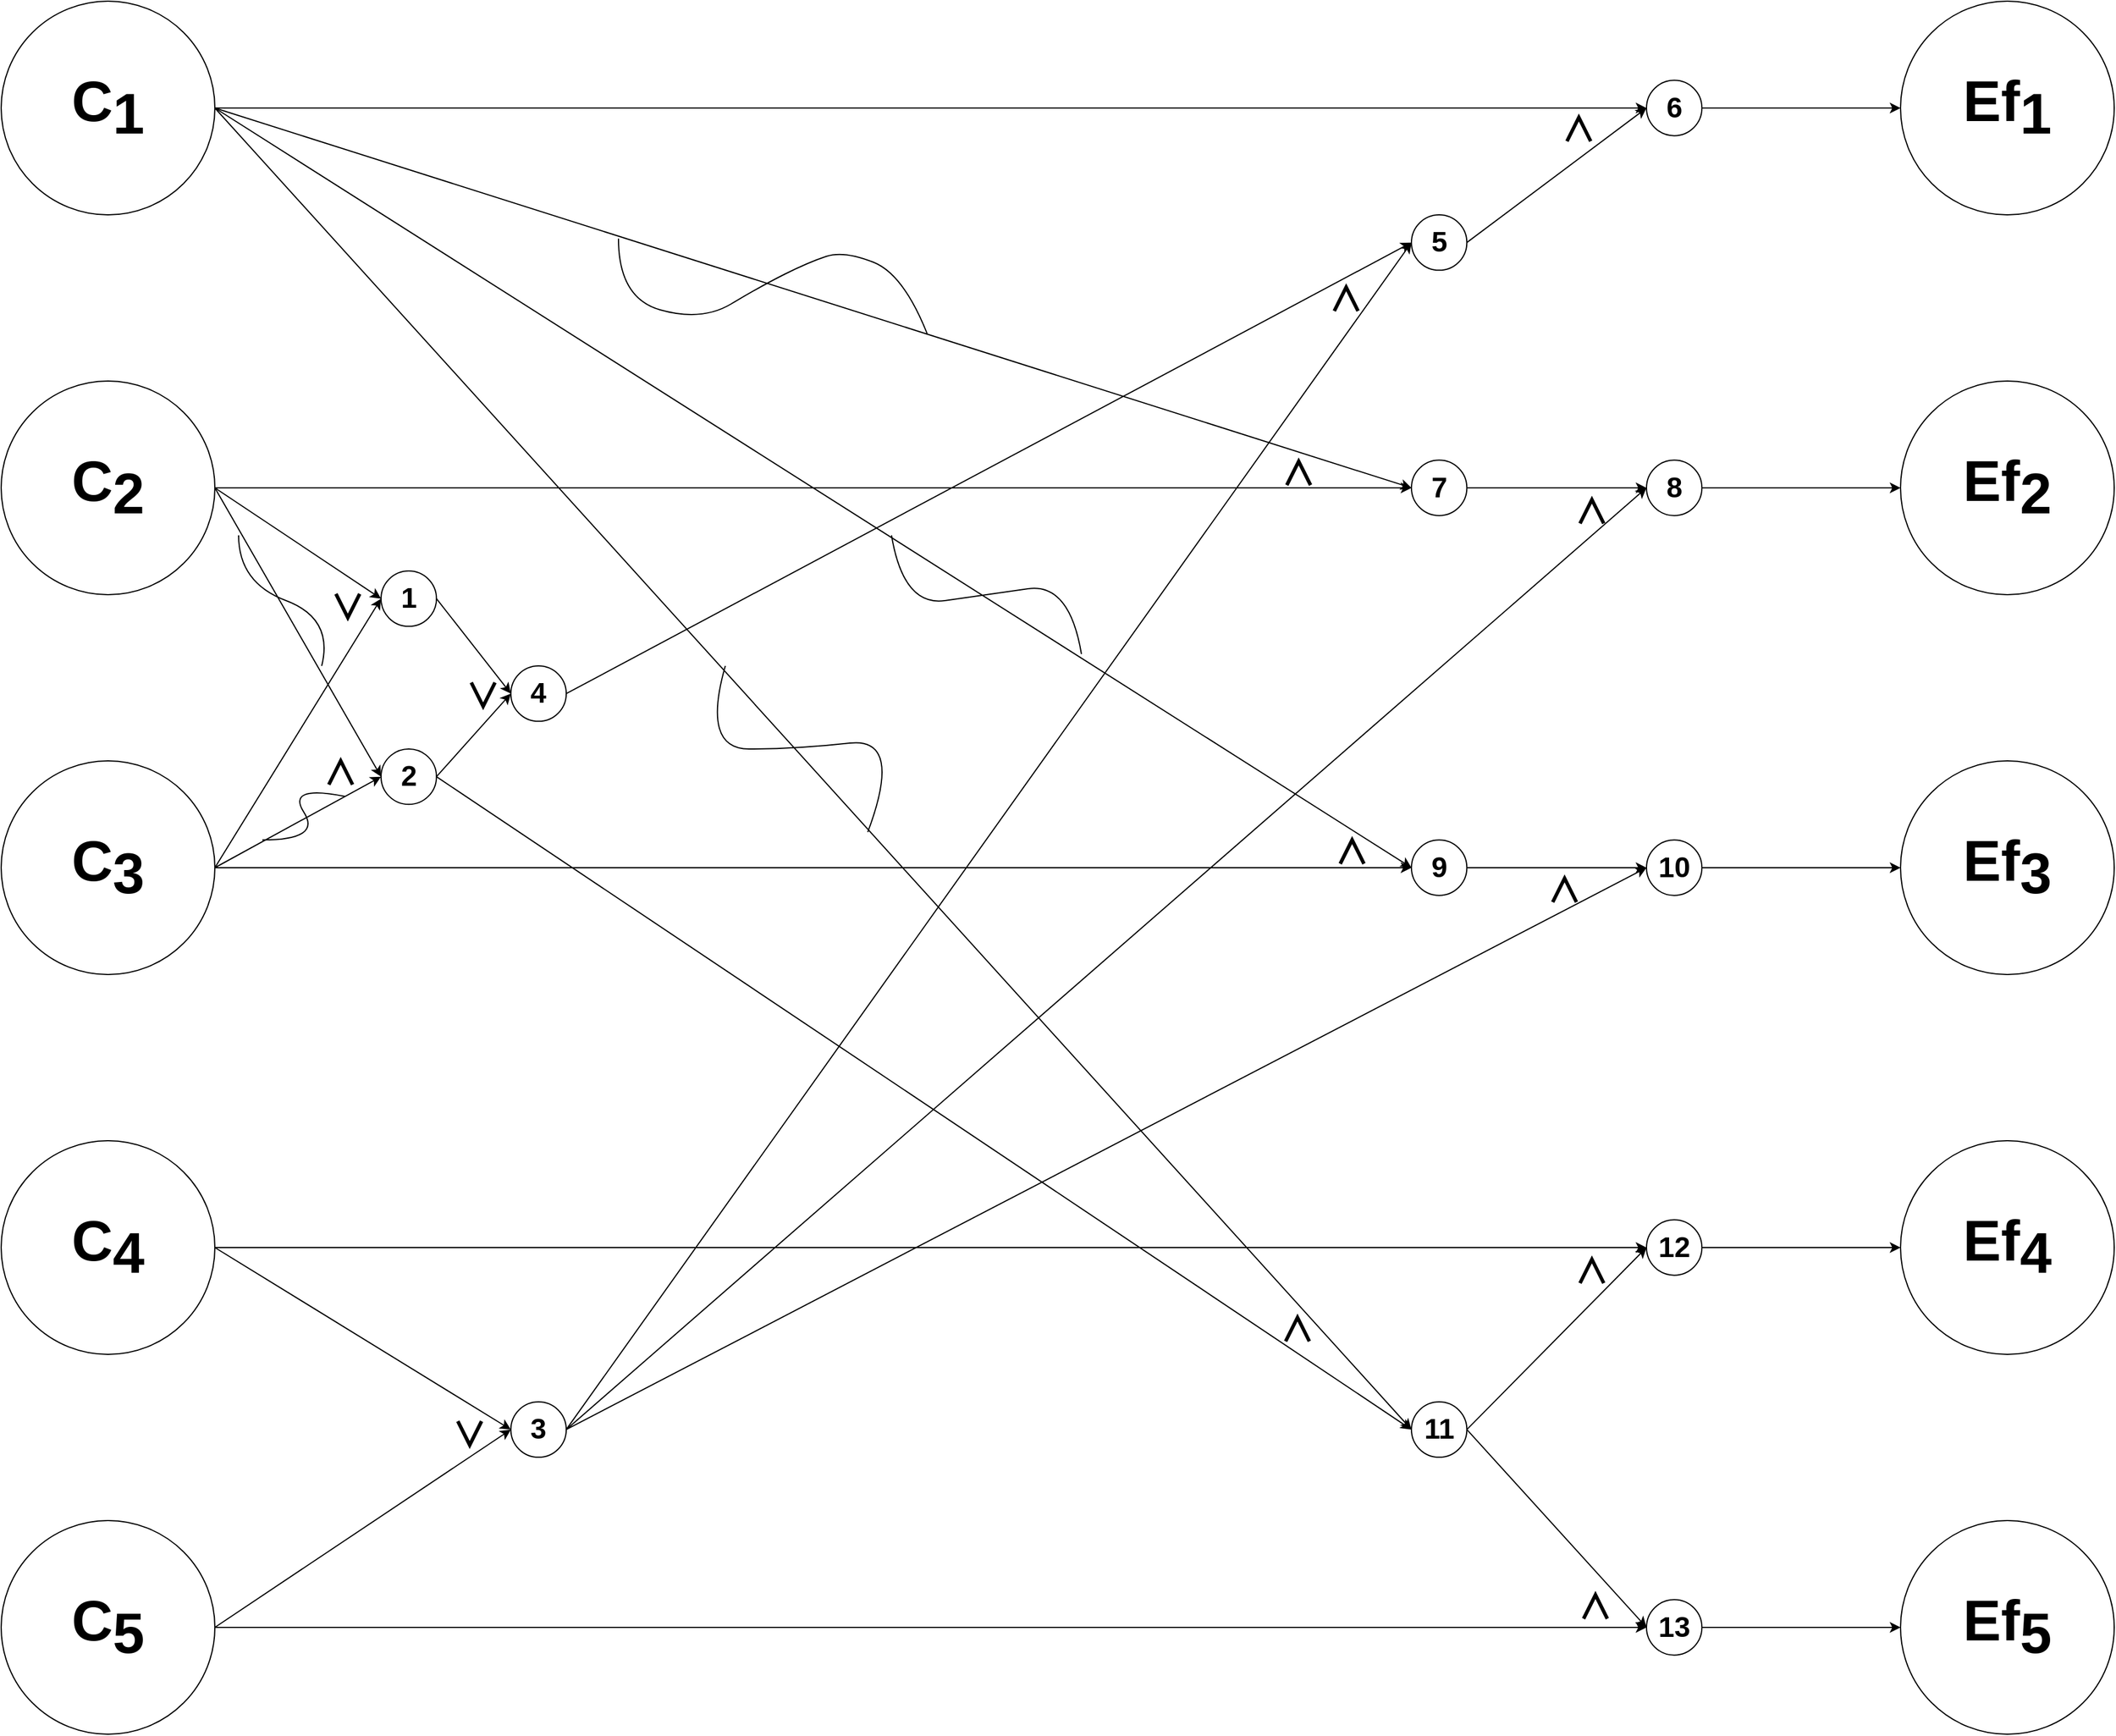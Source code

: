 <mxfile version="21.1.4" type="github">
  <diagram name="Page-1" id="jQ6avOq8bcfftY_1XTqM">
    <mxGraphModel dx="4780" dy="2357" grid="1" gridSize="10" guides="1" tooltips="1" connect="1" arrows="1" fold="1" page="1" pageScale="1" pageWidth="3300" pageHeight="4681" math="0" shadow="0">
      <root>
        <mxCell id="0" />
        <mxCell id="1" parent="0" />
        <mxCell id="w0b9A90PeGMEw6P4ulrS-1" value="&lt;b style=&quot;font-size: 48px;&quot;&gt;C&lt;sub style=&quot;font-size: 48px;&quot;&gt;1&lt;/sub&gt;&lt;/b&gt;" style="ellipse;whiteSpace=wrap;html=1;aspect=fixed;fontSize=48;" parent="1" vertex="1">
          <mxGeometry x="880" y="160" width="180.0" height="180.0" as="geometry" />
        </mxCell>
        <mxCell id="w0b9A90PeGMEw6P4ulrS-2" value="&lt;b style=&quot;font-size: 48px;&quot;&gt;C&lt;sub style=&quot;font-size: 48px;&quot;&gt;2&lt;/sub&gt;&lt;/b&gt;" style="ellipse;whiteSpace=wrap;html=1;aspect=fixed;fontSize=48;" parent="1" vertex="1">
          <mxGeometry x="880" y="480" width="180.0" height="180.0" as="geometry" />
        </mxCell>
        <mxCell id="w0b9A90PeGMEw6P4ulrS-3" value="&lt;b style=&quot;font-size: 48px;&quot;&gt;C&lt;sub style=&quot;font-size: 48px;&quot;&gt;3&lt;/sub&gt;&lt;/b&gt;" style="ellipse;whiteSpace=wrap;html=1;aspect=fixed;fontSize=48;" parent="1" vertex="1">
          <mxGeometry x="880" y="800.0" width="180.0" height="180.0" as="geometry" />
        </mxCell>
        <mxCell id="w0b9A90PeGMEw6P4ulrS-4" value="&lt;b style=&quot;font-size: 48px;&quot;&gt;C&lt;sub style=&quot;font-size: 48px;&quot;&gt;4&lt;/sub&gt;&lt;/b&gt;" style="ellipse;whiteSpace=wrap;html=1;aspect=fixed;fontSize=48;" parent="1" vertex="1">
          <mxGeometry x="880" y="1120" width="180.0" height="180.0" as="geometry" />
        </mxCell>
        <mxCell id="w0b9A90PeGMEw6P4ulrS-5" value="&lt;b style=&quot;font-size: 48px;&quot;&gt;C&lt;sub style=&quot;font-size: 48px;&quot;&gt;5&lt;/sub&gt;&lt;/b&gt;" style="ellipse;whiteSpace=wrap;html=1;aspect=fixed;fontSize=48;" parent="1" vertex="1">
          <mxGeometry x="880" y="1440" width="180.0" height="180.0" as="geometry" />
        </mxCell>
        <mxCell id="w0b9A90PeGMEw6P4ulrS-6" value="&lt;b style=&quot;font-size: 48px;&quot;&gt;Ef&lt;sub style=&quot;font-size: 48px;&quot;&gt;1&lt;/sub&gt;&lt;/b&gt;" style="ellipse;whiteSpace=wrap;html=1;aspect=fixed;fontSize=48;" parent="1" vertex="1">
          <mxGeometry x="2480.0" y="160" width="180.0" height="180.0" as="geometry" />
        </mxCell>
        <mxCell id="w0b9A90PeGMEw6P4ulrS-7" value="&lt;b style=&quot;font-size: 48px;&quot;&gt;Ef&lt;sub style=&quot;font-size: 48px;&quot;&gt;2&lt;/sub&gt;&lt;/b&gt;" style="ellipse;whiteSpace=wrap;html=1;aspect=fixed;fontSize=48;" parent="1" vertex="1">
          <mxGeometry x="2480.0" y="480" width="180.0" height="180.0" as="geometry" />
        </mxCell>
        <mxCell id="w0b9A90PeGMEw6P4ulrS-8" value="&lt;b style=&quot;font-size: 48px;&quot;&gt;Ef&lt;sub style=&quot;font-size: 48px;&quot;&gt;3&lt;/sub&gt;&lt;/b&gt;" style="ellipse;whiteSpace=wrap;html=1;aspect=fixed;fontSize=48;" parent="1" vertex="1">
          <mxGeometry x="2480.0" y="800.0" width="180.0" height="180.0" as="geometry" />
        </mxCell>
        <mxCell id="w0b9A90PeGMEw6P4ulrS-9" value="&lt;b style=&quot;font-size: 48px;&quot;&gt;Ef&lt;sub style=&quot;font-size: 48px;&quot;&gt;4&lt;/sub&gt;&lt;/b&gt;" style="ellipse;whiteSpace=wrap;html=1;aspect=fixed;fontSize=48;" parent="1" vertex="1">
          <mxGeometry x="2480.0" y="1120" width="180.0" height="180.0" as="geometry" />
        </mxCell>
        <mxCell id="w0b9A90PeGMEw6P4ulrS-10" value="&lt;b style=&quot;font-size: 48px;&quot;&gt;Ef&lt;sub style=&quot;font-size: 48px;&quot;&gt;5&lt;/sub&gt;&lt;/b&gt;" style="ellipse;whiteSpace=wrap;html=1;aspect=fixed;fontSize=48;" parent="1" vertex="1">
          <mxGeometry x="2480.0" y="1440" width="180.0" height="180.0" as="geometry" />
        </mxCell>
        <mxCell id="w0b9A90PeGMEw6P4ulrS-13" value="1" style="ellipse;whiteSpace=wrap;html=1;aspect=fixed;fontSize=24;fontStyle=1" parent="1" vertex="1">
          <mxGeometry x="1200.001" y="640.001" width="46.667" height="46.667" as="geometry" />
        </mxCell>
        <mxCell id="w0b9A90PeGMEw6P4ulrS-14" value="3" style="ellipse;whiteSpace=wrap;html=1;aspect=fixed;fontSize=24;fontStyle=1" parent="1" vertex="1">
          <mxGeometry x="1309.34" y="1340" width="46.667" height="46.667" as="geometry" />
        </mxCell>
        <mxCell id="w0b9A90PeGMEw6P4ulrS-15" value="" style="endArrow=classic;html=1;rounded=0;exitX=1;exitY=0.5;exitDx=0;exitDy=0;entryX=0;entryY=0.5;entryDx=0;entryDy=0;" parent="1" source="w0b9A90PeGMEw6P4ulrS-2" target="w0b9A90PeGMEw6P4ulrS-13" edge="1">
          <mxGeometry width="50" height="50" relative="1" as="geometry">
            <mxPoint x="2062.5" y="1187.5" as="sourcePoint" />
            <mxPoint x="2175.0" y="1075" as="targetPoint" />
          </mxGeometry>
        </mxCell>
        <mxCell id="w0b9A90PeGMEw6P4ulrS-16" value="" style="endArrow=classic;html=1;rounded=0;exitX=1;exitY=0.5;exitDx=0;exitDy=0;entryX=0;entryY=0.5;entryDx=0;entryDy=0;" parent="1" source="w0b9A90PeGMEw6P4ulrS-3" target="w0b9A90PeGMEw6P4ulrS-13" edge="1">
          <mxGeometry width="50" height="50" relative="1" as="geometry">
            <mxPoint x="1162.5" y="782.5" as="sourcePoint" />
            <mxPoint x="1365.0" y="895.0" as="targetPoint" />
          </mxGeometry>
        </mxCell>
        <mxCell id="w0b9A90PeGMEw6P4ulrS-17" value="" style="endArrow=classic;html=1;rounded=0;exitX=1;exitY=0.5;exitDx=0;exitDy=0;entryX=0;entryY=0.5;entryDx=0;entryDy=0;" parent="1" source="w0b9A90PeGMEw6P4ulrS-4" target="w0b9A90PeGMEw6P4ulrS-14" edge="1">
          <mxGeometry width="50" height="50" relative="1" as="geometry">
            <mxPoint x="1140.0" y="1300" as="sourcePoint" />
            <mxPoint x="1342.5" y="1322.5" as="targetPoint" />
          </mxGeometry>
        </mxCell>
        <mxCell id="w0b9A90PeGMEw6P4ulrS-18" value="" style="endArrow=classic;html=1;rounded=0;exitX=1;exitY=0.5;exitDx=0;exitDy=0;entryX=0;entryY=0.5;entryDx=0;entryDy=0;" parent="1" source="w0b9A90PeGMEw6P4ulrS-5" target="w0b9A90PeGMEw6P4ulrS-14" edge="1">
          <mxGeometry width="50" height="50" relative="1" as="geometry">
            <mxPoint x="1140.0" y="1570" as="sourcePoint" />
            <mxPoint x="1320.0" y="1525" as="targetPoint" />
          </mxGeometry>
        </mxCell>
        <mxCell id="w0b9A90PeGMEw6P4ulrS-32" value="2" style="ellipse;whiteSpace=wrap;html=1;aspect=fixed;fontSize=24;fontStyle=1" parent="1" vertex="1">
          <mxGeometry x="1200.001" y="789.997" width="46.667" height="46.667" as="geometry" />
        </mxCell>
        <mxCell id="w0b9A90PeGMEw6P4ulrS-33" style="rounded=0;orthogonalLoop=1;jettySize=auto;html=1;exitX=1;exitY=0.5;exitDx=0;exitDy=0;entryX=0;entryY=0.5;entryDx=0;entryDy=0;strokeWidth=1;" parent="1" source="w0b9A90PeGMEw6P4ulrS-2" target="w0b9A90PeGMEw6P4ulrS-32" edge="1">
          <mxGeometry relative="1" as="geometry" />
        </mxCell>
        <mxCell id="w0b9A90PeGMEw6P4ulrS-34" style="rounded=0;orthogonalLoop=1;jettySize=auto;html=1;exitX=1;exitY=0.5;exitDx=0;exitDy=0;entryX=0;entryY=0.5;entryDx=0;entryDy=0;strokeWidth=1;" parent="1" source="w0b9A90PeGMEw6P4ulrS-3" target="w0b9A90PeGMEw6P4ulrS-32" edge="1">
          <mxGeometry relative="1" as="geometry" />
        </mxCell>
        <mxCell id="w0b9A90PeGMEw6P4ulrS-59" value="4" style="ellipse;whiteSpace=wrap;html=1;aspect=fixed;fontSize=24;fontStyle=1" parent="1" vertex="1">
          <mxGeometry x="1309.343" y="720" width="46.667" height="46.667" as="geometry" />
        </mxCell>
        <mxCell id="w0b9A90PeGMEw6P4ulrS-60" style="rounded=0;orthogonalLoop=1;jettySize=auto;html=1;exitX=1;exitY=0.5;exitDx=0;exitDy=0;entryX=0;entryY=0.5;entryDx=0;entryDy=0;" parent="1" source="w0b9A90PeGMEw6P4ulrS-13" target="w0b9A90PeGMEw6P4ulrS-59" edge="1">
          <mxGeometry relative="1" as="geometry" />
        </mxCell>
        <mxCell id="w0b9A90PeGMEw6P4ulrS-41" style="rounded=0;orthogonalLoop=1;jettySize=auto;html=1;exitX=1;exitY=0.5;exitDx=0;exitDy=0;entryX=0;entryY=0.5;entryDx=0;entryDy=0;" parent="1" source="w0b9A90PeGMEw6P4ulrS-32" target="w0b9A90PeGMEw6P4ulrS-59" edge="1">
          <mxGeometry relative="1" as="geometry" />
        </mxCell>
        <mxCell id="w0b9A90PeGMEw6P4ulrS-62" value="5" style="ellipse;whiteSpace=wrap;html=1;aspect=fixed;fontSize=24;fontStyle=1" parent="1" vertex="1">
          <mxGeometry x="2067.999" y="339.999" width="46.667" height="46.667" as="geometry" />
        </mxCell>
        <mxCell id="w0b9A90PeGMEw6P4ulrS-64" style="rounded=0;orthogonalLoop=1;jettySize=auto;html=1;exitX=1;exitY=0.5;exitDx=0;exitDy=0;entryX=0;entryY=0.5;entryDx=0;entryDy=0;" parent="1" source="w0b9A90PeGMEw6P4ulrS-14" target="w0b9A90PeGMEw6P4ulrS-62" edge="1">
          <mxGeometry relative="1" as="geometry" />
        </mxCell>
        <mxCell id="w0b9A90PeGMEw6P4ulrS-63" style="rounded=0;orthogonalLoop=1;jettySize=auto;html=1;exitX=1;exitY=0.5;exitDx=0;exitDy=0;entryX=0;entryY=0.5;entryDx=0;entryDy=0;" parent="1" source="w0b9A90PeGMEw6P4ulrS-59" target="w0b9A90PeGMEw6P4ulrS-62" edge="1">
          <mxGeometry relative="1" as="geometry" />
        </mxCell>
        <mxCell id="w0b9A90PeGMEw6P4ulrS-69" style="rounded=0;orthogonalLoop=1;jettySize=auto;html=1;exitX=1;exitY=0.5;exitDx=0;exitDy=0;entryX=0;entryY=0.5;entryDx=0;entryDy=0;" parent="1" source="w0b9A90PeGMEw6P4ulrS-66" target="w0b9A90PeGMEw6P4ulrS-6" edge="1">
          <mxGeometry relative="1" as="geometry" />
        </mxCell>
        <mxCell id="w0b9A90PeGMEw6P4ulrS-66" value="6" style="ellipse;whiteSpace=wrap;html=1;aspect=fixed;fontSize=24;fontStyle=1" parent="1" vertex="1">
          <mxGeometry x="2266.0" y="226.657" width="46.667" height="46.667" as="geometry" />
        </mxCell>
        <mxCell id="w0b9A90PeGMEw6P4ulrS-67" style="rounded=0;orthogonalLoop=1;jettySize=auto;html=1;exitX=1;exitY=0.5;exitDx=0;exitDy=0;entryX=0;entryY=0.5;entryDx=0;entryDy=0;" parent="1" source="w0b9A90PeGMEw6P4ulrS-1" target="w0b9A90PeGMEw6P4ulrS-66" edge="1">
          <mxGeometry relative="1" as="geometry" />
        </mxCell>
        <mxCell id="w0b9A90PeGMEw6P4ulrS-87" value="7" style="ellipse;whiteSpace=wrap;html=1;aspect=fixed;fontSize=24;fontStyle=1" parent="1" vertex="1">
          <mxGeometry x="2068.004" y="546.671" width="46.667" height="46.667" as="geometry" />
        </mxCell>
        <mxCell id="w0b9A90PeGMEw6P4ulrS-110" style="rounded=0;orthogonalLoop=1;jettySize=auto;html=1;exitX=1;exitY=0.5;exitDx=0;exitDy=0;entryX=0;entryY=0.5;entryDx=0;entryDy=0;" parent="1" source="w0b9A90PeGMEw6P4ulrS-2" target="w0b9A90PeGMEw6P4ulrS-87" edge="1">
          <mxGeometry relative="1" as="geometry" />
        </mxCell>
        <mxCell id="w0b9A90PeGMEw6P4ulrS-68" style="rounded=0;orthogonalLoop=1;jettySize=auto;html=1;exitX=1;exitY=0.5;exitDx=0;exitDy=0;entryX=0;entryY=0.5;entryDx=0;entryDy=0;" parent="1" source="w0b9A90PeGMEw6P4ulrS-62" target="w0b9A90PeGMEw6P4ulrS-66" edge="1">
          <mxGeometry relative="1" as="geometry" />
        </mxCell>
        <mxCell id="w0b9A90PeGMEw6P4ulrS-88" style="rounded=0;orthogonalLoop=1;jettySize=auto;html=1;exitX=1;exitY=0.5;exitDx=0;exitDy=0;entryX=0;entryY=0.5;entryDx=0;entryDy=0;strokeWidth=1;" parent="1" source="w0b9A90PeGMEw6P4ulrS-1" target="w0b9A90PeGMEw6P4ulrS-87" edge="1">
          <mxGeometry relative="1" as="geometry" />
        </mxCell>
        <mxCell id="w0b9A90PeGMEw6P4ulrS-106" style="rounded=0;orthogonalLoop=1;jettySize=auto;html=1;exitX=1;exitY=0.5;exitDx=0;exitDy=0;entryX=0;entryY=0.5;entryDx=0;entryDy=0;" parent="1" source="w0b9A90PeGMEw6P4ulrS-102" target="w0b9A90PeGMEw6P4ulrS-7" edge="1">
          <mxGeometry relative="1" as="geometry" />
        </mxCell>
        <mxCell id="w0b9A90PeGMEw6P4ulrS-102" value="8" style="ellipse;whiteSpace=wrap;html=1;aspect=fixed;fontSize=24;fontStyle=1" parent="1" vertex="1">
          <mxGeometry x="2266.0" y="546.667" width="46.667" height="46.667" as="geometry" />
        </mxCell>
        <mxCell id="w0b9A90PeGMEw6P4ulrS-116" style="rounded=0;orthogonalLoop=1;jettySize=auto;html=1;exitX=1;exitY=0.5;exitDx=0;exitDy=0;entryX=0;entryY=0.5;entryDx=0;entryDy=0;" parent="1" source="w0b9A90PeGMEw6P4ulrS-14" target="w0b9A90PeGMEw6P4ulrS-102" edge="1">
          <mxGeometry relative="1" as="geometry" />
        </mxCell>
        <mxCell id="w0b9A90PeGMEw6P4ulrS-107" style="rounded=0;orthogonalLoop=1;jettySize=auto;html=1;exitX=1;exitY=0.5;exitDx=0;exitDy=0;entryX=0;entryY=0.5;entryDx=0;entryDy=0;" parent="1" source="w0b9A90PeGMEw6P4ulrS-103" target="w0b9A90PeGMEw6P4ulrS-8" edge="1">
          <mxGeometry relative="1" as="geometry" />
        </mxCell>
        <mxCell id="w0b9A90PeGMEw6P4ulrS-103" value="10" style="ellipse;whiteSpace=wrap;html=1;aspect=fixed;fontSize=24;fontStyle=1" parent="1" vertex="1">
          <mxGeometry x="2266.0" y="866.671" width="46.667" height="46.667" as="geometry" />
        </mxCell>
        <mxCell id="w0b9A90PeGMEw6P4ulrS-108" style="rounded=0;orthogonalLoop=1;jettySize=auto;html=1;exitX=1;exitY=0.5;exitDx=0;exitDy=0;entryX=0;entryY=0.5;entryDx=0;entryDy=0;" parent="1" source="w0b9A90PeGMEw6P4ulrS-104" target="w0b9A90PeGMEw6P4ulrS-9" edge="1">
          <mxGeometry relative="1" as="geometry" />
        </mxCell>
        <mxCell id="w0b9A90PeGMEw6P4ulrS-104" value="12" style="ellipse;whiteSpace=wrap;html=1;aspect=fixed;fontSize=24;fontStyle=1" parent="1" vertex="1">
          <mxGeometry x="2266.0" y="1186.655" width="46.667" height="46.667" as="geometry" />
        </mxCell>
        <mxCell id="w0b9A90PeGMEw6P4ulrS-109" style="rounded=0;orthogonalLoop=1;jettySize=auto;html=1;exitX=1;exitY=0.5;exitDx=0;exitDy=0;entryX=0;entryY=0.5;entryDx=0;entryDy=0;" parent="1" source="w0b9A90PeGMEw6P4ulrS-105" target="w0b9A90PeGMEw6P4ulrS-10" edge="1">
          <mxGeometry relative="1" as="geometry" />
        </mxCell>
        <mxCell id="w0b9A90PeGMEw6P4ulrS-105" value="13" style="ellipse;whiteSpace=wrap;html=1;aspect=fixed;fontSize=24;fontStyle=1" parent="1" vertex="1">
          <mxGeometry x="2266.0" y="1506.659" width="46.667" height="46.667" as="geometry" />
        </mxCell>
        <mxCell id="w0b9A90PeGMEw6P4ulrS-115" style="rounded=0;orthogonalLoop=1;jettySize=auto;html=1;exitX=1;exitY=0.5;exitDx=0;exitDy=0;entryX=0;entryY=0.5;entryDx=0;entryDy=0;" parent="1" source="w0b9A90PeGMEw6P4ulrS-111" target="w0b9A90PeGMEw6P4ulrS-103" edge="1">
          <mxGeometry relative="1" as="geometry" />
        </mxCell>
        <mxCell id="w0b9A90PeGMEw6P4ulrS-111" value="9" style="ellipse;whiteSpace=wrap;html=1;aspect=fixed;fontSize=24;fontStyle=1" parent="1" vertex="1">
          <mxGeometry x="2068.004" y="866.662" width="46.667" height="46.667" as="geometry" />
        </mxCell>
        <mxCell id="w0b9A90PeGMEw6P4ulrS-124" style="rounded=0;orthogonalLoop=1;jettySize=auto;html=1;exitX=1;exitY=0.5;exitDx=0;exitDy=0;entryX=0;entryY=0.5;entryDx=0;entryDy=0;" parent="1" source="w0b9A90PeGMEw6P4ulrS-121" target="w0b9A90PeGMEw6P4ulrS-104" edge="1">
          <mxGeometry relative="1" as="geometry" />
        </mxCell>
        <mxCell id="w0b9A90PeGMEw6P4ulrS-125" style="rounded=0;orthogonalLoop=1;jettySize=auto;html=1;exitX=1;exitY=0.5;exitDx=0;exitDy=0;entryX=0;entryY=0.5;entryDx=0;entryDy=0;" parent="1" source="w0b9A90PeGMEw6P4ulrS-121" target="w0b9A90PeGMEw6P4ulrS-105" edge="1">
          <mxGeometry relative="1" as="geometry" />
        </mxCell>
        <mxCell id="w0b9A90PeGMEw6P4ulrS-121" value="11" style="ellipse;whiteSpace=wrap;html=1;aspect=fixed;fontSize=24;fontStyle=1" parent="1" vertex="1">
          <mxGeometry x="2068.001" y="1340.004" width="46.667" height="46.667" as="geometry" />
        </mxCell>
        <mxCell id="w0b9A90PeGMEw6P4ulrS-114" style="rounded=0;orthogonalLoop=1;jettySize=auto;html=1;exitX=1;exitY=0.5;exitDx=0;exitDy=0;entryX=0;entryY=0.5;entryDx=0;entryDy=0;" parent="1" source="w0b9A90PeGMEw6P4ulrS-87" target="w0b9A90PeGMEw6P4ulrS-102" edge="1">
          <mxGeometry relative="1" as="geometry" />
        </mxCell>
        <mxCell id="w0b9A90PeGMEw6P4ulrS-117" style="rounded=0;orthogonalLoop=1;jettySize=auto;html=1;exitX=1;exitY=0.5;exitDx=0;exitDy=0;entryX=0;entryY=0.5;entryDx=0;entryDy=0;" parent="1" source="w0b9A90PeGMEw6P4ulrS-14" target="w0b9A90PeGMEw6P4ulrS-103" edge="1">
          <mxGeometry relative="1" as="geometry" />
        </mxCell>
        <mxCell id="w0b9A90PeGMEw6P4ulrS-118" style="rounded=0;orthogonalLoop=1;jettySize=auto;html=1;exitX=1;exitY=0.5;exitDx=0;exitDy=0;entryX=0;entryY=0.5;entryDx=0;entryDy=0;" parent="1" source="w0b9A90PeGMEw6P4ulrS-4" target="w0b9A90PeGMEw6P4ulrS-104" edge="1">
          <mxGeometry relative="1" as="geometry" />
        </mxCell>
        <mxCell id="w0b9A90PeGMEw6P4ulrS-119" style="rounded=0;orthogonalLoop=1;jettySize=auto;html=1;exitX=1;exitY=0.5;exitDx=0;exitDy=0;entryX=0;entryY=0.5;entryDx=0;entryDy=0;" parent="1" source="w0b9A90PeGMEw6P4ulrS-5" target="w0b9A90PeGMEw6P4ulrS-105" edge="1">
          <mxGeometry relative="1" as="geometry" />
        </mxCell>
        <mxCell id="w0b9A90PeGMEw6P4ulrS-113" style="rounded=0;orthogonalLoop=1;jettySize=auto;html=1;exitX=1;exitY=0.5;exitDx=0;exitDy=0;entryX=0;entryY=0.5;entryDx=0;entryDy=0;strokeWidth=1;" parent="1" source="w0b9A90PeGMEw6P4ulrS-1" target="w0b9A90PeGMEw6P4ulrS-111" edge="1">
          <mxGeometry relative="1" as="geometry" />
        </mxCell>
        <mxCell id="w0b9A90PeGMEw6P4ulrS-112" style="rounded=0;orthogonalLoop=1;jettySize=auto;html=1;exitX=1;exitY=0.5;exitDx=0;exitDy=0;entryX=0;entryY=0.5;entryDx=0;entryDy=0;" parent="1" source="w0b9A90PeGMEw6P4ulrS-3" target="w0b9A90PeGMEw6P4ulrS-111" edge="1">
          <mxGeometry relative="1" as="geometry" />
        </mxCell>
        <mxCell id="w0b9A90PeGMEw6P4ulrS-123" style="rounded=0;orthogonalLoop=1;jettySize=auto;html=1;exitX=1;exitY=0.5;exitDx=0;exitDy=0;entryX=0;entryY=0.5;entryDx=0;entryDy=0;strokeWidth=1;" parent="1" source="w0b9A90PeGMEw6P4ulrS-1" target="w0b9A90PeGMEw6P4ulrS-121" edge="1">
          <mxGeometry relative="1" as="geometry" />
        </mxCell>
        <mxCell id="w0b9A90PeGMEw6P4ulrS-122" style="rounded=0;orthogonalLoop=1;jettySize=auto;html=1;exitX=1;exitY=0.5;exitDx=0;exitDy=0;entryX=0;entryY=0.5;entryDx=0;entryDy=0;" parent="1" source="w0b9A90PeGMEw6P4ulrS-32" target="w0b9A90PeGMEw6P4ulrS-121" edge="1">
          <mxGeometry relative="1" as="geometry" />
        </mxCell>
        <mxCell id="w0b9A90PeGMEw6P4ulrS-135" value="" style="curved=1;endArrow=none;html=1;rounded=0;endFill=0;strokeWidth=1;" parent="1" edge="1">
          <mxGeometry width="50" height="50" relative="1" as="geometry">
            <mxPoint x="1100" y="866.66" as="sourcePoint" />
            <mxPoint x="1170" y="830" as="targetPoint" />
            <Array as="points">
              <mxPoint x="1150" y="866.66" />
              <mxPoint x="1120" y="820" />
            </Array>
          </mxGeometry>
        </mxCell>
        <mxCell id="nujQvPeu4FTgSUgVMb-c-1" value="" style="endArrow=none;html=1;rounded=0;jumpSize=6;strokeWidth=3;" parent="1" edge="1">
          <mxGeometry width="50" height="50" relative="1" as="geometry">
            <mxPoint x="1162" y="659.33" as="sourcePoint" />
            <mxPoint x="1182" y="659.33" as="targetPoint" />
            <Array as="points">
              <mxPoint x="1172" y="679.33" />
            </Array>
          </mxGeometry>
        </mxCell>
        <mxCell id="nujQvPeu4FTgSUgVMb-c-2" value="" style="endArrow=none;html=1;rounded=0;jumpSize=6;strokeWidth=3;" parent="1" edge="1">
          <mxGeometry width="50" height="50" relative="1" as="geometry">
            <mxPoint x="1156" y="820" as="sourcePoint" />
            <mxPoint x="1176" y="820" as="targetPoint" />
            <Array as="points">
              <mxPoint x="1166" y="800" />
            </Array>
          </mxGeometry>
        </mxCell>
        <mxCell id="nujQvPeu4FTgSUgVMb-c-4" value="" style="curved=1;endArrow=none;html=1;rounded=0;endFill=0;strokeWidth=1;" parent="1" edge="1">
          <mxGeometry width="50" height="50" relative="1" as="geometry">
            <mxPoint x="1150" y="720" as="sourcePoint" />
            <mxPoint x="1080" y="610" as="targetPoint" />
            <Array as="points">
              <mxPoint x="1160" y="680" />
              <mxPoint x="1080" y="650" />
            </Array>
          </mxGeometry>
        </mxCell>
        <mxCell id="nujQvPeu4FTgSUgVMb-c-7" value="" style="endArrow=none;html=1;rounded=0;jumpSize=6;strokeWidth=3;" parent="1" edge="1">
          <mxGeometry width="50" height="50" relative="1" as="geometry">
            <mxPoint x="1264.67" y="1356.34" as="sourcePoint" />
            <mxPoint x="1284.67" y="1356.34" as="targetPoint" />
            <Array as="points">
              <mxPoint x="1274.67" y="1376.34" />
            </Array>
          </mxGeometry>
        </mxCell>
        <mxCell id="nujQvPeu4FTgSUgVMb-c-10" value="" style="endArrow=none;html=1;rounded=0;jumpSize=6;strokeWidth=3;" parent="1" edge="1">
          <mxGeometry width="50" height="50" relative="1" as="geometry">
            <mxPoint x="1276" y="734" as="sourcePoint" />
            <mxPoint x="1296" y="734" as="targetPoint" />
            <Array as="points">
              <mxPoint x="1286" y="754" />
            </Array>
          </mxGeometry>
        </mxCell>
        <mxCell id="nujQvPeu4FTgSUgVMb-c-11" value="" style="endArrow=none;html=1;rounded=0;jumpSize=6;strokeWidth=3;" parent="1" edge="1">
          <mxGeometry width="50" height="50" relative="1" as="geometry">
            <mxPoint x="2199" y="278" as="sourcePoint" />
            <mxPoint x="2219" y="278" as="targetPoint" />
            <Array as="points">
              <mxPoint x="2209" y="258" />
            </Array>
          </mxGeometry>
        </mxCell>
        <mxCell id="nujQvPeu4FTgSUgVMb-c-12" value="" style="endArrow=none;html=1;rounded=0;jumpSize=6;strokeWidth=3;" parent="1" edge="1">
          <mxGeometry width="50" height="50" relative="1" as="geometry">
            <mxPoint x="2003" y="421" as="sourcePoint" />
            <mxPoint x="2023" y="421" as="targetPoint" />
            <Array as="points">
              <mxPoint x="2013" y="401" />
            </Array>
          </mxGeometry>
        </mxCell>
        <mxCell id="nujQvPeu4FTgSUgVMb-c-13" value="" style="endArrow=none;html=1;rounded=0;jumpSize=6;strokeWidth=3;" parent="1" edge="1">
          <mxGeometry width="50" height="50" relative="1" as="geometry">
            <mxPoint x="1963" y="567.67" as="sourcePoint" />
            <mxPoint x="1983" y="567.67" as="targetPoint" />
            <Array as="points">
              <mxPoint x="1973" y="547.67" />
            </Array>
          </mxGeometry>
        </mxCell>
        <mxCell id="nujQvPeu4FTgSUgVMb-c-15" value="" style="endArrow=none;html=1;rounded=0;jumpSize=6;strokeWidth=3;" parent="1" edge="1">
          <mxGeometry width="50" height="50" relative="1" as="geometry">
            <mxPoint x="2210" y="600" as="sourcePoint" />
            <mxPoint x="2230" y="600" as="targetPoint" />
            <Array as="points">
              <mxPoint x="2220" y="580" />
            </Array>
          </mxGeometry>
        </mxCell>
        <mxCell id="nujQvPeu4FTgSUgVMb-c-16" value="" style="curved=1;endArrow=none;html=1;rounded=0;endFill=0;strokeWidth=1;" parent="1" edge="1">
          <mxGeometry width="50" height="50" relative="1" as="geometry">
            <mxPoint x="1660" y="440" as="sourcePoint" />
            <mxPoint x="1400" y="360" as="targetPoint" />
            <Array as="points">
              <mxPoint x="1640" y="390" />
              <mxPoint x="1590" y="370" />
              <mxPoint x="1560" y="380" />
              <mxPoint x="1520" y="400" />
              <mxPoint x="1470" y="430" />
              <mxPoint x="1400" y="410" />
            </Array>
          </mxGeometry>
        </mxCell>
        <mxCell id="nujQvPeu4FTgSUgVMb-c-18" value="" style="curved=1;endArrow=none;html=1;rounded=0;endFill=0;strokeWidth=1;" parent="1" edge="1">
          <mxGeometry width="50" height="50" relative="1" as="geometry">
            <mxPoint x="1790" y="710" as="sourcePoint" />
            <mxPoint x="1630" y="610" as="targetPoint" />
            <Array as="points">
              <mxPoint x="1780" y="650" />
              <mxPoint x="1710" y="660" />
              <mxPoint x="1640" y="670" />
            </Array>
          </mxGeometry>
        </mxCell>
        <mxCell id="nujQvPeu4FTgSUgVMb-c-19" value="" style="curved=1;endArrow=none;html=1;rounded=0;endFill=0;strokeWidth=1;" parent="1" edge="1">
          <mxGeometry width="50" height="50" relative="1" as="geometry">
            <mxPoint x="1610" y="860" as="sourcePoint" />
            <mxPoint x="1490" y="720" as="targetPoint" />
            <Array as="points">
              <mxPoint x="1640" y="780" />
              <mxPoint x="1550" y="790" />
              <mxPoint x="1470" y="790" />
            </Array>
          </mxGeometry>
        </mxCell>
        <mxCell id="nujQvPeu4FTgSUgVMb-c-21" value="" style="endArrow=none;html=1;rounded=0;jumpSize=6;strokeWidth=3;" parent="1" edge="1">
          <mxGeometry width="50" height="50" relative="1" as="geometry">
            <mxPoint x="2008" y="886.66" as="sourcePoint" />
            <mxPoint x="2028" y="886.66" as="targetPoint" />
            <Array as="points">
              <mxPoint x="2018" y="866.66" />
            </Array>
          </mxGeometry>
        </mxCell>
        <mxCell id="nujQvPeu4FTgSUgVMb-c-22" value="" style="endArrow=none;html=1;rounded=0;jumpSize=6;strokeWidth=3;" parent="1" edge="1">
          <mxGeometry width="50" height="50" relative="1" as="geometry">
            <mxPoint x="2187" y="918.99" as="sourcePoint" />
            <mxPoint x="2207" y="918.99" as="targetPoint" />
            <Array as="points">
              <mxPoint x="2197" y="898.99" />
            </Array>
          </mxGeometry>
        </mxCell>
        <mxCell id="nujQvPeu4FTgSUgVMb-c-24" value="" style="endArrow=none;html=1;rounded=0;jumpSize=6;strokeWidth=3;" parent="1" edge="1">
          <mxGeometry width="50" height="50" relative="1" as="geometry">
            <mxPoint x="1962" y="1289" as="sourcePoint" />
            <mxPoint x="1982" y="1289" as="targetPoint" />
            <Array as="points">
              <mxPoint x="1972" y="1269" />
            </Array>
          </mxGeometry>
        </mxCell>
        <mxCell id="nujQvPeu4FTgSUgVMb-c-25" value="" style="endArrow=none;html=1;rounded=0;jumpSize=6;strokeWidth=3;" parent="1" edge="1">
          <mxGeometry width="50" height="50" relative="1" as="geometry">
            <mxPoint x="2210" y="1240" as="sourcePoint" />
            <mxPoint x="2230" y="1240" as="targetPoint" />
            <Array as="points">
              <mxPoint x="2220" y="1220" />
            </Array>
          </mxGeometry>
        </mxCell>
        <mxCell id="nujQvPeu4FTgSUgVMb-c-26" value="" style="endArrow=none;html=1;rounded=0;jumpSize=6;strokeWidth=3;" parent="1" edge="1">
          <mxGeometry width="50" height="50" relative="1" as="geometry">
            <mxPoint x="2213" y="1522.66" as="sourcePoint" />
            <mxPoint x="2233" y="1522.66" as="targetPoint" />
            <Array as="points">
              <mxPoint x="2223" y="1502.66" />
            </Array>
          </mxGeometry>
        </mxCell>
      </root>
    </mxGraphModel>
  </diagram>
</mxfile>
